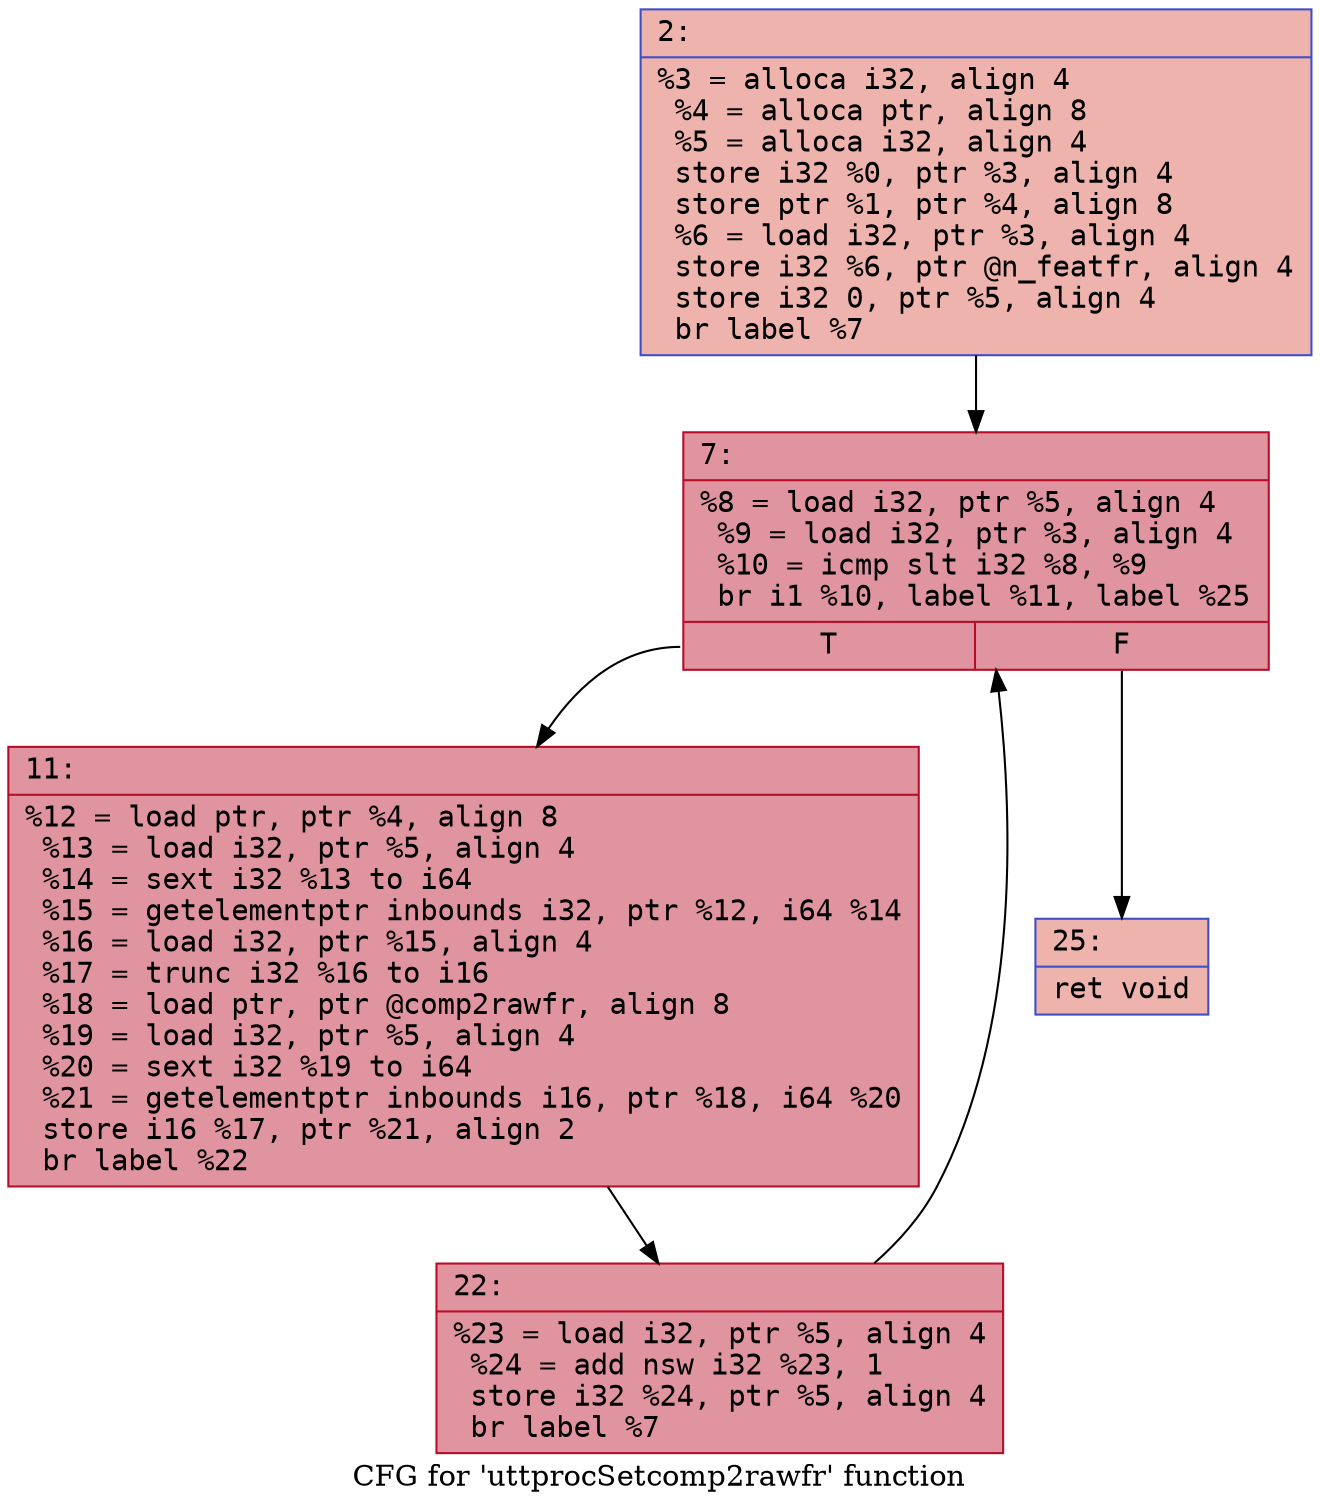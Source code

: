 digraph "CFG for 'uttprocSetcomp2rawfr' function" {
	label="CFG for 'uttprocSetcomp2rawfr' function";

	Node0x6000008a1cc0 [shape=record,color="#3d50c3ff", style=filled, fillcolor="#d6524470" fontname="Courier",label="{2:\l|  %3 = alloca i32, align 4\l  %4 = alloca ptr, align 8\l  %5 = alloca i32, align 4\l  store i32 %0, ptr %3, align 4\l  store ptr %1, ptr %4, align 8\l  %6 = load i32, ptr %3, align 4\l  store i32 %6, ptr @n_featfr, align 4\l  store i32 0, ptr %5, align 4\l  br label %7\l}"];
	Node0x6000008a1cc0 -> Node0x6000008a1d10[tooltip="2 -> 7\nProbability 100.00%" ];
	Node0x6000008a1d10 [shape=record,color="#b70d28ff", style=filled, fillcolor="#b70d2870" fontname="Courier",label="{7:\l|  %8 = load i32, ptr %5, align 4\l  %9 = load i32, ptr %3, align 4\l  %10 = icmp slt i32 %8, %9\l  br i1 %10, label %11, label %25\l|{<s0>T|<s1>F}}"];
	Node0x6000008a1d10:s0 -> Node0x6000008a1d60[tooltip="7 -> 11\nProbability 96.88%" ];
	Node0x6000008a1d10:s1 -> Node0x6000008a1e00[tooltip="7 -> 25\nProbability 3.12%" ];
	Node0x6000008a1d60 [shape=record,color="#b70d28ff", style=filled, fillcolor="#b70d2870" fontname="Courier",label="{11:\l|  %12 = load ptr, ptr %4, align 8\l  %13 = load i32, ptr %5, align 4\l  %14 = sext i32 %13 to i64\l  %15 = getelementptr inbounds i32, ptr %12, i64 %14\l  %16 = load i32, ptr %15, align 4\l  %17 = trunc i32 %16 to i16\l  %18 = load ptr, ptr @comp2rawfr, align 8\l  %19 = load i32, ptr %5, align 4\l  %20 = sext i32 %19 to i64\l  %21 = getelementptr inbounds i16, ptr %18, i64 %20\l  store i16 %17, ptr %21, align 2\l  br label %22\l}"];
	Node0x6000008a1d60 -> Node0x6000008a1db0[tooltip="11 -> 22\nProbability 100.00%" ];
	Node0x6000008a1db0 [shape=record,color="#b70d28ff", style=filled, fillcolor="#b70d2870" fontname="Courier",label="{22:\l|  %23 = load i32, ptr %5, align 4\l  %24 = add nsw i32 %23, 1\l  store i32 %24, ptr %5, align 4\l  br label %7\l}"];
	Node0x6000008a1db0 -> Node0x6000008a1d10[tooltip="22 -> 7\nProbability 100.00%" ];
	Node0x6000008a1e00 [shape=record,color="#3d50c3ff", style=filled, fillcolor="#d6524470" fontname="Courier",label="{25:\l|  ret void\l}"];
}
